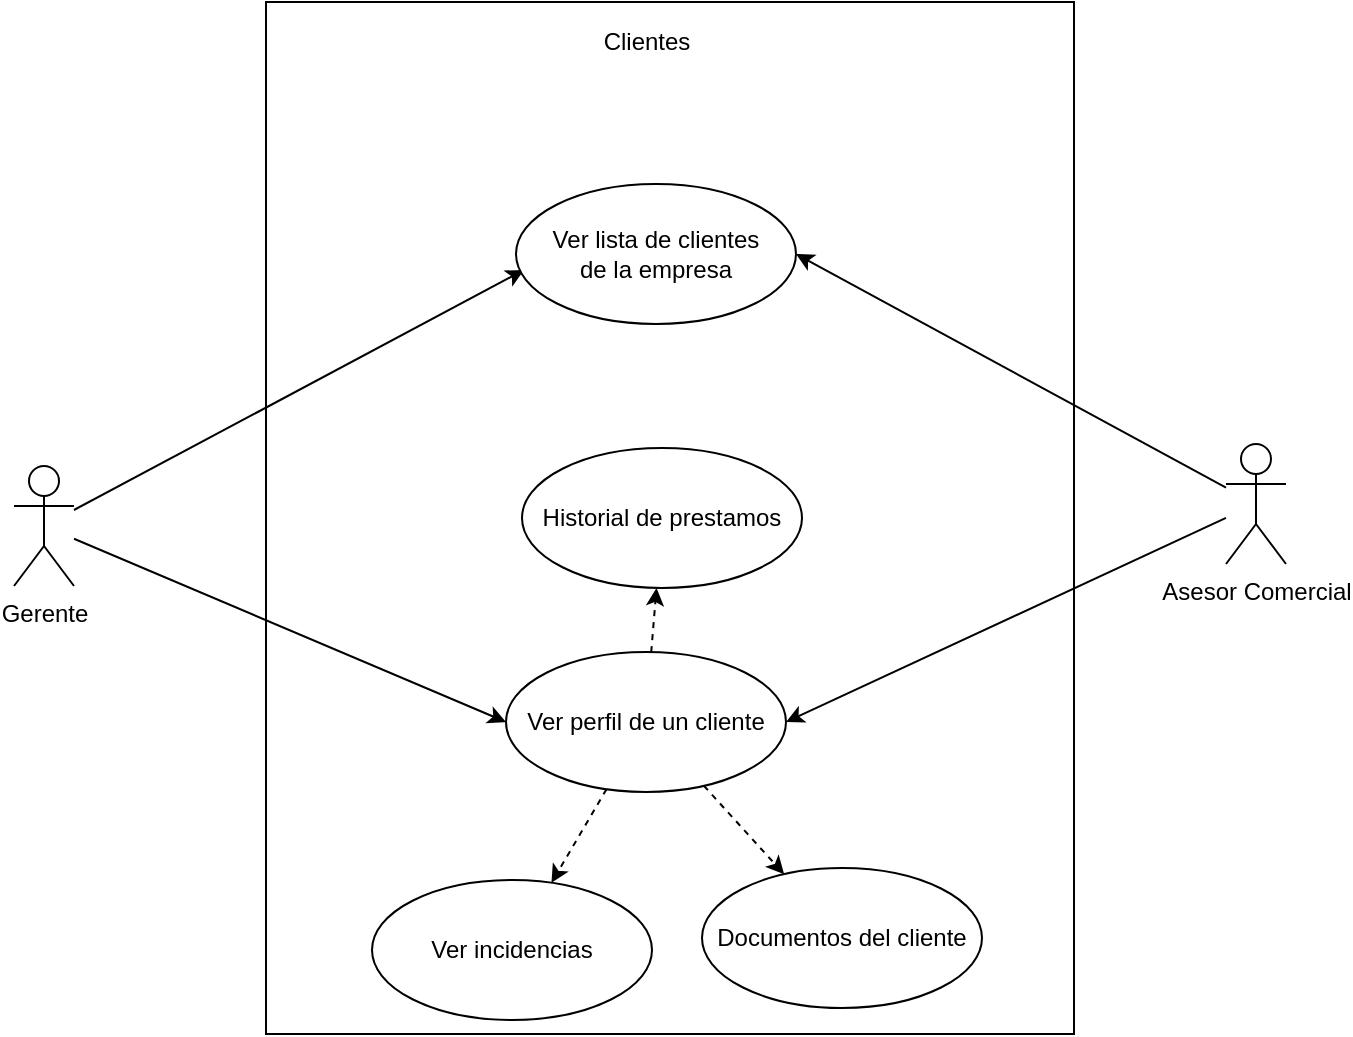 <mxfile>
    <diagram id="1fi5Kx5LPePZL9SqUFNj" name="Page-1">
        <mxGraphModel dx="1384" dy="1185" grid="0" gridSize="10" guides="1" tooltips="1" connect="1" arrows="1" fold="1" page="0" pageScale="1" pageWidth="850" pageHeight="1100" math="0" shadow="0">
            <root>
                <mxCell id="0"/>
                <mxCell id="1" parent="0"/>
                <mxCell id="39" value="" style="rounded=0;whiteSpace=wrap;html=1;" parent="1" vertex="1">
                    <mxGeometry x="85" y="-219" width="404" height="516" as="geometry"/>
                </mxCell>
                <mxCell id="57" style="edgeStyle=none;html=1;dashed=1;" parent="1" source="16" target="53" edge="1">
                    <mxGeometry relative="1" as="geometry"/>
                </mxCell>
                <mxCell id="63" style="edgeStyle=none;html=1;dashed=1;" parent="1" source="16" target="44" edge="1">
                    <mxGeometry relative="1" as="geometry"/>
                </mxCell>
                <mxCell id="64" style="edgeStyle=none;html=1;dashed=1;" parent="1" source="16" target="43" edge="1">
                    <mxGeometry relative="1" as="geometry"/>
                </mxCell>
                <mxCell id="16" value="Ver perfil de un cliente" style="ellipse;whiteSpace=wrap;html=1;" parent="1" vertex="1">
                    <mxGeometry x="205" y="106" width="140" height="70" as="geometry"/>
                </mxCell>
                <mxCell id="50" style="edgeStyle=none;html=1;entryX=0;entryY=0.5;entryDx=0;entryDy=0;" parent="1" source="21" target="16" edge="1">
                    <mxGeometry relative="1" as="geometry"/>
                </mxCell>
                <mxCell id="52" style="edgeStyle=none;html=1;entryX=0.029;entryY=0.614;entryDx=0;entryDy=0;entryPerimeter=0;" parent="1" source="21" target="42" edge="1">
                    <mxGeometry relative="1" as="geometry"/>
                </mxCell>
                <mxCell id="21" value="Gerente" style="shape=umlActor;verticalLabelPosition=bottom;verticalAlign=top;html=1;" parent="1" vertex="1">
                    <mxGeometry x="-41" y="13" width="30" height="60" as="geometry"/>
                </mxCell>
                <mxCell id="40" value="Clientes" style="text;html=1;align=center;verticalAlign=middle;resizable=0;points=[];autosize=1;strokeColor=none;" parent="1" vertex="1">
                    <mxGeometry x="248.5" y="-208" width="53" height="18" as="geometry"/>
                </mxCell>
                <mxCell id="42" value="Ver lista de clientes &lt;br&gt;de la empresa" style="ellipse;whiteSpace=wrap;html=1;" parent="1" vertex="1">
                    <mxGeometry x="210" y="-128" width="140" height="70" as="geometry"/>
                </mxCell>
                <mxCell id="43" value="Historial de prestamos" style="ellipse;whiteSpace=wrap;html=1;" parent="1" vertex="1">
                    <mxGeometry x="213" y="4" width="140" height="70" as="geometry"/>
                </mxCell>
                <mxCell id="44" value="Documentos del cliente" style="ellipse;whiteSpace=wrap;html=1;" parent="1" vertex="1">
                    <mxGeometry x="303" y="214" width="140" height="70" as="geometry"/>
                </mxCell>
                <mxCell id="53" value="Ver incidencias" style="ellipse;whiteSpace=wrap;html=1;" parent="1" vertex="1">
                    <mxGeometry x="138" y="220" width="140" height="70" as="geometry"/>
                </mxCell>
                <mxCell id="59" style="edgeStyle=none;html=1;entryX=1;entryY=0.5;entryDx=0;entryDy=0;" parent="1" source="61" target="16" edge="1">
                    <mxGeometry relative="1" as="geometry">
                        <mxPoint x="616" y="160.52" as="sourcePoint"/>
                    </mxGeometry>
                </mxCell>
                <mxCell id="62" style="edgeStyle=none;html=1;entryX=1;entryY=0.5;entryDx=0;entryDy=0;" parent="1" source="61" target="42" edge="1">
                    <mxGeometry relative="1" as="geometry"/>
                </mxCell>
                <mxCell id="61" value="Asesor Comercial" style="shape=umlActor;verticalLabelPosition=bottom;verticalAlign=top;html=1;" parent="1" vertex="1">
                    <mxGeometry x="565" y="2" width="30" height="60" as="geometry"/>
                </mxCell>
            </root>
        </mxGraphModel>
    </diagram>
</mxfile>